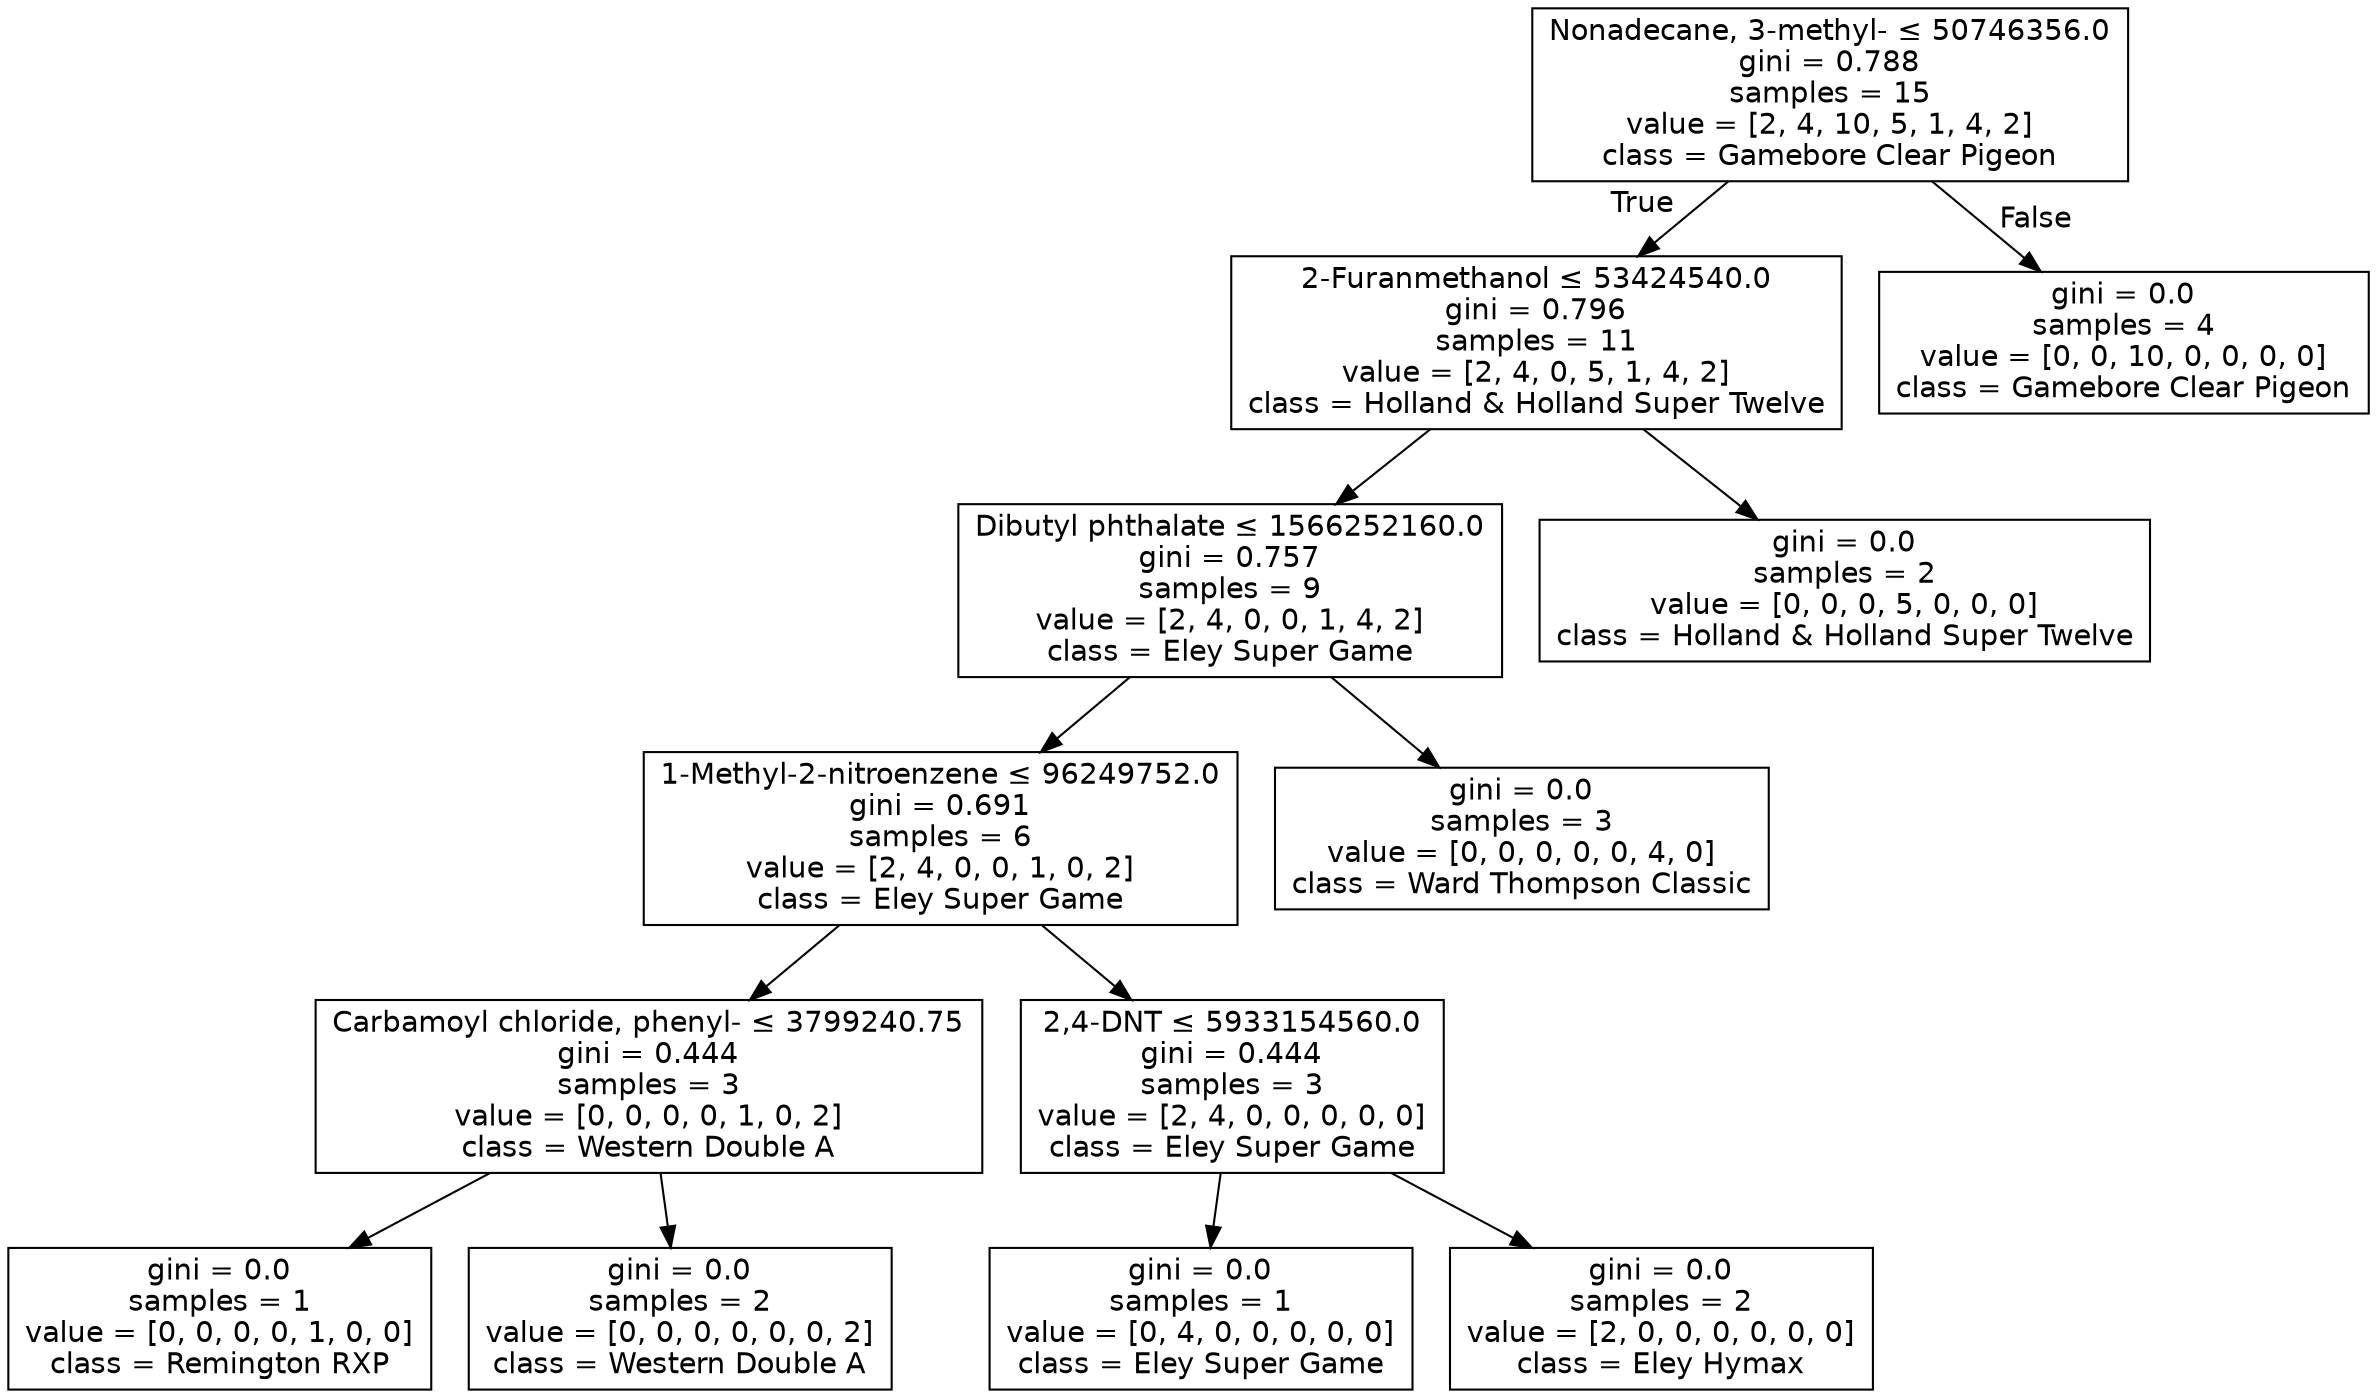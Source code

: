 digraph Tree {
node [shape=box, fontname="helvetica"] ;
edge [fontname="helvetica"] ;
0 [label=<Nonadecane, 3-methyl- &le; 50746356.0<br/>gini = 0.788<br/>samples = 15<br/>value = [2, 4, 10, 5, 1, 4, 2]<br/>class = Gamebore Clear Pigeon>] ;
1 [label=<2-Furanmethanol &le; 53424540.0<br/>gini = 0.796<br/>samples = 11<br/>value = [2, 4, 0, 5, 1, 4, 2]<br/>class = Holland &amp; Holland Super Twelve>] ;
0 -> 1 [labeldistance=2.5, labelangle=45, headlabel="True"] ;
2 [label=<Dibutyl phthalate &le; 1566252160.0<br/>gini = 0.757<br/>samples = 9<br/>value = [2, 4, 0, 0, 1, 4, 2]<br/>class = Eley Super Game>] ;
1 -> 2 ;
3 [label=<1-Methyl-2-nitroenzene &le; 96249752.0<br/>gini = 0.691<br/>samples = 6<br/>value = [2, 4, 0, 0, 1, 0, 2]<br/>class = Eley Super Game>] ;
2 -> 3 ;
4 [label=<Carbamoyl chloride, phenyl- &le; 3799240.75<br/>gini = 0.444<br/>samples = 3<br/>value = [0, 0, 0, 0, 1, 0, 2]<br/>class = Western Double A>] ;
3 -> 4 ;
5 [label=<gini = 0.0<br/>samples = 1<br/>value = [0, 0, 0, 0, 1, 0, 0]<br/>class = Remington RXP>] ;
4 -> 5 ;
6 [label=<gini = 0.0<br/>samples = 2<br/>value = [0, 0, 0, 0, 0, 0, 2]<br/>class = Western Double A>] ;
4 -> 6 ;
7 [label=<2,4-DNT &le; 5933154560.0<br/>gini = 0.444<br/>samples = 3<br/>value = [2, 4, 0, 0, 0, 0, 0]<br/>class = Eley Super Game>] ;
3 -> 7 ;
8 [label=<gini = 0.0<br/>samples = 1<br/>value = [0, 4, 0, 0, 0, 0, 0]<br/>class = Eley Super Game>] ;
7 -> 8 ;
9 [label=<gini = 0.0<br/>samples = 2<br/>value = [2, 0, 0, 0, 0, 0, 0]<br/>class = Eley Hymax>] ;
7 -> 9 ;
10 [label=<gini = 0.0<br/>samples = 3<br/>value = [0, 0, 0, 0, 0, 4, 0]<br/>class = Ward Thompson Classic>] ;
2 -> 10 ;
11 [label=<gini = 0.0<br/>samples = 2<br/>value = [0, 0, 0, 5, 0, 0, 0]<br/>class = Holland &amp; Holland Super Twelve>] ;
1 -> 11 ;
12 [label=<gini = 0.0<br/>samples = 4<br/>value = [0, 0, 10, 0, 0, 0, 0]<br/>class = Gamebore Clear Pigeon>] ;
0 -> 12 [labeldistance=2.5, labelangle=-45, headlabel="False"] ;
}
